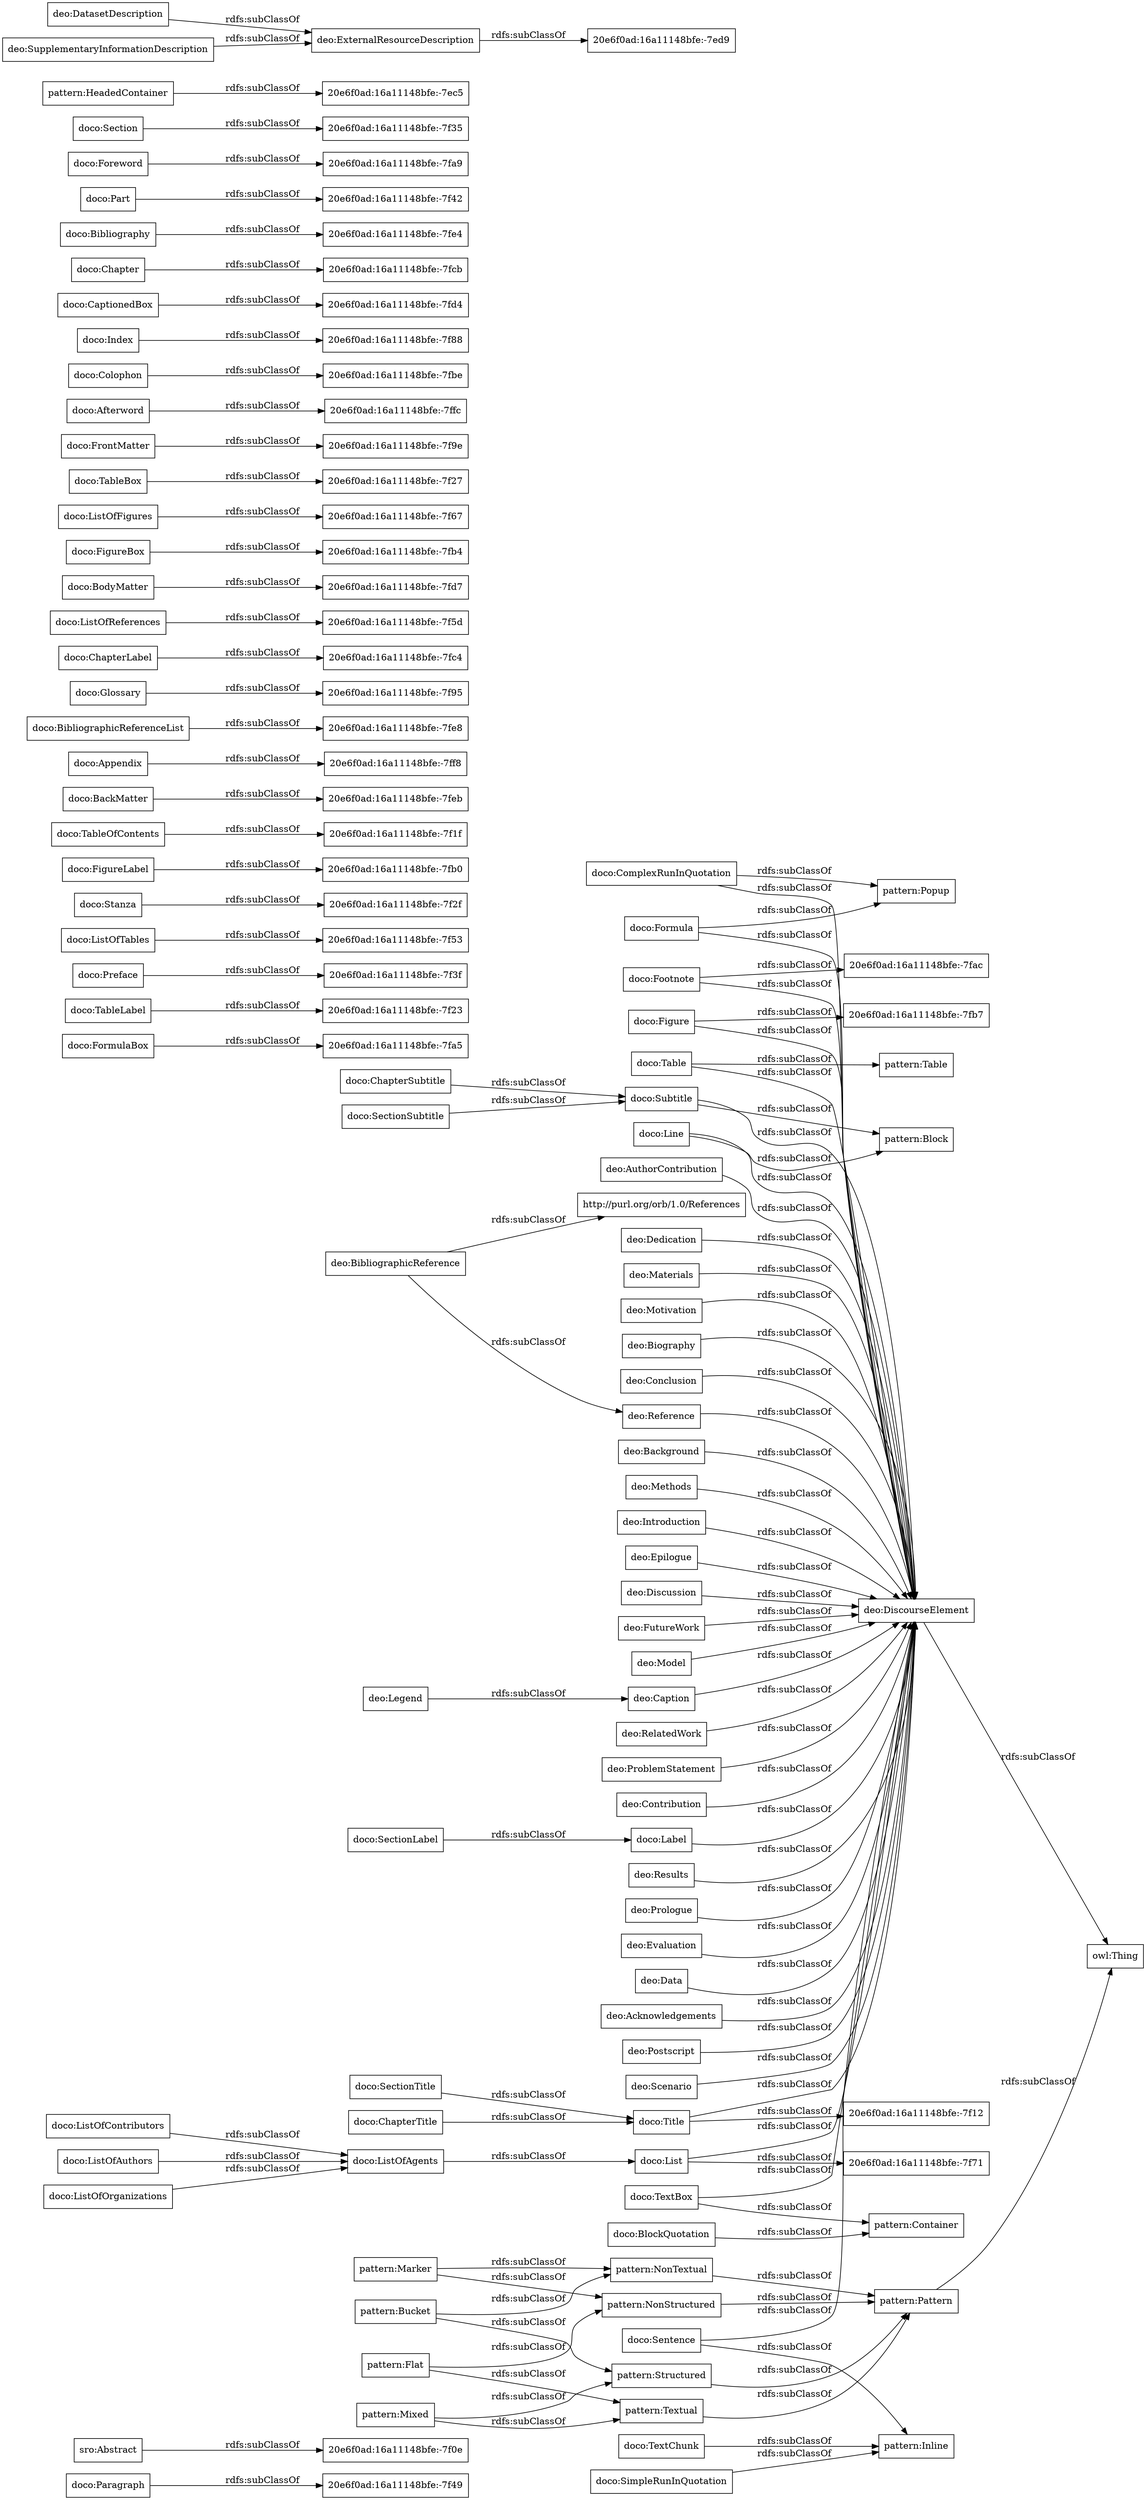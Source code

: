 digraph ar2dtool_diagram { 
rankdir=LR;
size="1000"
node [shape = rectangle, color="black"]; "20e6f0ad:16a11148bfe:-7f49" "20e6f0ad:16a11148bfe:-7f0e" "pattern:Popup" "doco:FormulaBox" "doco:TableLabel" "doco:Sentence" "doco:ListOfContributors" "pattern:Container" "doco:Preface" "doco:ListOfAuthors" "20e6f0ad:16a11148bfe:-7f53" "20e6f0ad:16a11148bfe:-7f23" "20e6f0ad:16a11148bfe:-7f12" "doco:Stanza" "doco:Footnote" "pattern:Block" "20e6f0ad:16a11148bfe:-7fb0" "doco:ComplexRunInQuotation" "20e6f0ad:16a11148bfe:-7f1f" "doco:SectionTitle" "doco:Figure" "deo:Caption" "20e6f0ad:16a11148bfe:-7feb" "20e6f0ad:16a11148bfe:-7ff8" "20e6f0ad:16a11148bfe:-7fe8" "20e6f0ad:16a11148bfe:-7f95" "20e6f0ad:16a11148bfe:-7fc4" "doco:Table" "20e6f0ad:16a11148bfe:-7f5d" "20e6f0ad:16a11148bfe:-7fd7" "doco:FigureBox" "doco:ListOfFigures" "doco:ListOfOrganizations" "doco:TableBox" "doco:FrontMatter" "doco:Label" "doco:TextChunk" "20e6f0ad:16a11148bfe:-7ffc" "20e6f0ad:16a11148bfe:-7f27" "doco:ChapterTitle" "doco:Line" "doco:Colophon" "20e6f0ad:16a11148bfe:-7fb4" "20e6f0ad:16a11148bfe:-7f88" "20e6f0ad:16a11148bfe:-7fac" "doco:FigureLabel" "doco:Formula" "doco:Appendix" "20e6f0ad:16a11148bfe:-7f3f" "deo:DiscourseElement" "doco:CaptionedBox" "sro:Abstract" "20e6f0ad:16a11148bfe:-7fcb" "doco:Title" "doco:Bibliography" "doco:BibliographicReferenceList" "doco:Afterword" "20e6f0ad:16a11148bfe:-7fd4" "doco:BackMatter" "pattern:Table" "doco:Paragraph" "doco:SectionSubtitle" "doco:BodyMatter" "20e6f0ad:16a11148bfe:-7f9e" "doco:Part" "doco:ListOfTables" "doco:Subtitle" "doco:ListOfAgents" "doco:BlockQuotation" "doco:TextBox" "pattern:Pattern" "20e6f0ad:16a11148bfe:-7f67" "doco:ChapterLabel" "doco:Index" "doco:Foreword" "doco:SimpleRunInQuotation" "doco:Section" "20e6f0ad:16a11148bfe:-7fa5" "doco:ListOfReferences" "doco:ChapterSubtitle" "doco:Chapter" "20e6f0ad:16a11148bfe:-7f71" "20e6f0ad:16a11148bfe:-7fb7" "pattern:Inline" "20e6f0ad:16a11148bfe:-7fbe" "deo:Reference" "20e6f0ad:16a11148bfe:-7fa9" "doco:Glossary" "20e6f0ad:16a11148bfe:-7f35" "20e6f0ad:16a11148bfe:-7f42" "doco:List" "20e6f0ad:16a11148bfe:-7fe4" "20e6f0ad:16a11148bfe:-7f2f" "doco:TableOfContents" "deo:BibliographicReference" "pattern:HeadedContainer" "doco:SectionLabel" "deo:Evaluation" "deo:Data" "deo:Acknowledgements" "deo:Postscript" "deo:Scenario" "deo:AuthorContribution" "deo:Dedication" "deo:Materials" "deo:Motivation" "20e6f0ad:16a11148bfe:-7ed9" "deo:Biography" "deo:Conclusion" "deo:Background" "deo:Methods" "deo:Introduction" "deo:Epilogue" "deo:DatasetDescription" "deo:Discussion" "deo:FutureWork" "deo:Model" "deo:RelatedWork" "deo:ProblemStatement" "deo:Legend" "http://purl.org/orb/1.0/References" "deo:Contribution" "deo:Results" "owl:Thing" "deo:SupplementaryInformationDescription" "deo:ExternalResourceDescription" "deo:Prologue" "pattern:Mixed" "pattern:Bucket" "pattern:NonTextual" "20e6f0ad:16a11148bfe:-7ec5" "pattern:Textual" "pattern:NonStructured" "pattern:Flat" "pattern:Marker" "pattern:Structured" ; /*classes style*/
	"deo:Model" -> "deo:DiscourseElement" [ label = "rdfs:subClassOf" ];
	"doco:Table" -> "pattern:Table" [ label = "rdfs:subClassOf" ];
	"doco:Table" -> "deo:DiscourseElement" [ label = "rdfs:subClassOf" ];
	"doco:Formula" -> "pattern:Popup" [ label = "rdfs:subClassOf" ];
	"doco:Formula" -> "deo:DiscourseElement" [ label = "rdfs:subClassOf" ];
	"doco:Section" -> "20e6f0ad:16a11148bfe:-7f35" [ label = "rdfs:subClassOf" ];
	"deo:Introduction" -> "deo:DiscourseElement" [ label = "rdfs:subClassOf" ];
	"doco:Label" -> "deo:DiscourseElement" [ label = "rdfs:subClassOf" ];
	"doco:Colophon" -> "20e6f0ad:16a11148bfe:-7fbe" [ label = "rdfs:subClassOf" ];
	"doco:BackMatter" -> "20e6f0ad:16a11148bfe:-7feb" [ label = "rdfs:subClassOf" ];
	"deo:Contribution" -> "deo:DiscourseElement" [ label = "rdfs:subClassOf" ];
	"deo:SupplementaryInformationDescription" -> "deo:ExternalResourceDescription" [ label = "rdfs:subClassOf" ];
	"deo:Dedication" -> "deo:DiscourseElement" [ label = "rdfs:subClassOf" ];
	"pattern:Mixed" -> "pattern:Textual" [ label = "rdfs:subClassOf" ];
	"pattern:Mixed" -> "pattern:Structured" [ label = "rdfs:subClassOf" ];
	"doco:TextBox" -> "pattern:Container" [ label = "rdfs:subClassOf" ];
	"doco:TextBox" -> "deo:DiscourseElement" [ label = "rdfs:subClassOf" ];
	"deo:Results" -> "deo:DiscourseElement" [ label = "rdfs:subClassOf" ];
	"deo:Acknowledgements" -> "deo:DiscourseElement" [ label = "rdfs:subClassOf" ];
	"doco:ComplexRunInQuotation" -> "pattern:Popup" [ label = "rdfs:subClassOf" ];
	"doco:ComplexRunInQuotation" -> "deo:DiscourseElement" [ label = "rdfs:subClassOf" ];
	"deo:Postscript" -> "deo:DiscourseElement" [ label = "rdfs:subClassOf" ];
	"doco:FormulaBox" -> "20e6f0ad:16a11148bfe:-7fa5" [ label = "rdfs:subClassOf" ];
	"pattern:NonStructured" -> "pattern:Pattern" [ label = "rdfs:subClassOf" ];
	"doco:TableBox" -> "20e6f0ad:16a11148bfe:-7f27" [ label = "rdfs:subClassOf" ];
	"deo:ExternalResourceDescription" -> "20e6f0ad:16a11148bfe:-7ed9" [ label = "rdfs:subClassOf" ];
	"doco:ListOfOrganizations" -> "doco:ListOfAgents" [ label = "rdfs:subClassOf" ];
	"deo:BibliographicReference" -> "http://purl.org/orb/1.0/References" [ label = "rdfs:subClassOf" ];
	"deo:BibliographicReference" -> "deo:Reference" [ label = "rdfs:subClassOf" ];
	"doco:TableOfContents" -> "20e6f0ad:16a11148bfe:-7f1f" [ label = "rdfs:subClassOf" ];
	"doco:ListOfAgents" -> "doco:List" [ label = "rdfs:subClassOf" ];
	"doco:Chapter" -> "20e6f0ad:16a11148bfe:-7fcb" [ label = "rdfs:subClassOf" ];
	"doco:BlockQuotation" -> "pattern:Container" [ label = "rdfs:subClassOf" ];
	"pattern:Pattern" -> "owl:Thing" [ label = "rdfs:subClassOf" ];
	"deo:Evaluation" -> "deo:DiscourseElement" [ label = "rdfs:subClassOf" ];
	"doco:Line" -> "pattern:Block" [ label = "rdfs:subClassOf" ];
	"doco:Line" -> "deo:DiscourseElement" [ label = "rdfs:subClassOf" ];
	"deo:Materials" -> "deo:DiscourseElement" [ label = "rdfs:subClassOf" ];
	"doco:SectionTitle" -> "doco:Title" [ label = "rdfs:subClassOf" ];
	"deo:Legend" -> "deo:Caption" [ label = "rdfs:subClassOf" ];
	"doco:Afterword" -> "20e6f0ad:16a11148bfe:-7ffc" [ label = "rdfs:subClassOf" ];
	"doco:ChapterTitle" -> "doco:Title" [ label = "rdfs:subClassOf" ];
	"doco:SectionSubtitle" -> "doco:Subtitle" [ label = "rdfs:subClassOf" ];
	"deo:Background" -> "deo:DiscourseElement" [ label = "rdfs:subClassOf" ];
	"doco:TextChunk" -> "pattern:Inline" [ label = "rdfs:subClassOf" ];
	"doco:BibliographicReferenceList" -> "20e6f0ad:16a11148bfe:-7fe8" [ label = "rdfs:subClassOf" ];
	"doco:Sentence" -> "pattern:Inline" [ label = "rdfs:subClassOf" ];
	"doco:Sentence" -> "deo:DiscourseElement" [ label = "rdfs:subClassOf" ];
	"doco:BodyMatter" -> "20e6f0ad:16a11148bfe:-7fd7" [ label = "rdfs:subClassOf" ];
	"doco:List" -> "20e6f0ad:16a11148bfe:-7f71" [ label = "rdfs:subClassOf" ];
	"doco:List" -> "deo:DiscourseElement" [ label = "rdfs:subClassOf" ];
	"doco:Index" -> "20e6f0ad:16a11148bfe:-7f88" [ label = "rdfs:subClassOf" ];
	"doco:SimpleRunInQuotation" -> "pattern:Inline" [ label = "rdfs:subClassOf" ];
	"doco:FrontMatter" -> "20e6f0ad:16a11148bfe:-7f9e" [ label = "rdfs:subClassOf" ];
	"deo:Prologue" -> "deo:DiscourseElement" [ label = "rdfs:subClassOf" ];
	"deo:Data" -> "deo:DiscourseElement" [ label = "rdfs:subClassOf" ];
	"doco:ListOfAuthors" -> "doco:ListOfAgents" [ label = "rdfs:subClassOf" ];
	"doco:Footnote" -> "20e6f0ad:16a11148bfe:-7fac" [ label = "rdfs:subClassOf" ];
	"doco:Footnote" -> "deo:DiscourseElement" [ label = "rdfs:subClassOf" ];
	"deo:RelatedWork" -> "deo:DiscourseElement" [ label = "rdfs:subClassOf" ];
	"doco:Figure" -> "20e6f0ad:16a11148bfe:-7fb7" [ label = "rdfs:subClassOf" ];
	"doco:Figure" -> "deo:DiscourseElement" [ label = "rdfs:subClassOf" ];
	"doco:ListOfReferences" -> "20e6f0ad:16a11148bfe:-7f5d" [ label = "rdfs:subClassOf" ];
	"doco:ListOfContributors" -> "doco:ListOfAgents" [ label = "rdfs:subClassOf" ];
	"doco:Stanza" -> "20e6f0ad:16a11148bfe:-7f2f" [ label = "rdfs:subClassOf" ];
	"doco:Appendix" -> "20e6f0ad:16a11148bfe:-7ff8" [ label = "rdfs:subClassOf" ];
	"doco:FigureLabel" -> "20e6f0ad:16a11148bfe:-7fb0" [ label = "rdfs:subClassOf" ];
	"pattern:Textual" -> "pattern:Pattern" [ label = "rdfs:subClassOf" ];
	"pattern:Marker" -> "pattern:NonStructured" [ label = "rdfs:subClassOf" ];
	"pattern:Marker" -> "pattern:NonTextual" [ label = "rdfs:subClassOf" ];
	"deo:Scenario" -> "deo:DiscourseElement" [ label = "rdfs:subClassOf" ];
	"deo:Epilogue" -> "deo:DiscourseElement" [ label = "rdfs:subClassOf" ];
	"pattern:HeadedContainer" -> "20e6f0ad:16a11148bfe:-7ec5" [ label = "rdfs:subClassOf" ];
	"doco:Preface" -> "20e6f0ad:16a11148bfe:-7f3f" [ label = "rdfs:subClassOf" ];
	"pattern:Flat" -> "pattern:NonStructured" [ label = "rdfs:subClassOf" ];
	"pattern:Flat" -> "pattern:Textual" [ label = "rdfs:subClassOf" ];
	"deo:DatasetDescription" -> "deo:ExternalResourceDescription" [ label = "rdfs:subClassOf" ];
	"deo:Discussion" -> "deo:DiscourseElement" [ label = "rdfs:subClassOf" ];
	"deo:Biography" -> "deo:DiscourseElement" [ label = "rdfs:subClassOf" ];
	"doco:SectionLabel" -> "doco:Label" [ label = "rdfs:subClassOf" ];
	"deo:ProblemStatement" -> "deo:DiscourseElement" [ label = "rdfs:subClassOf" ];
	"doco:Title" -> "20e6f0ad:16a11148bfe:-7f12" [ label = "rdfs:subClassOf" ];
	"doco:Title" -> "deo:DiscourseElement" [ label = "rdfs:subClassOf" ];
	"pattern:Bucket" -> "pattern:NonTextual" [ label = "rdfs:subClassOf" ];
	"pattern:Bucket" -> "pattern:Structured" [ label = "rdfs:subClassOf" ];
	"doco:ChapterLabel" -> "20e6f0ad:16a11148bfe:-7fc4" [ label = "rdfs:subClassOf" ];
	"doco:Part" -> "20e6f0ad:16a11148bfe:-7f42" [ label = "rdfs:subClassOf" ];
	"doco:Paragraph" -> "20e6f0ad:16a11148bfe:-7f49" [ label = "rdfs:subClassOf" ];
	"doco:Subtitle" -> "pattern:Block" [ label = "rdfs:subClassOf" ];
	"doco:Subtitle" -> "deo:DiscourseElement" [ label = "rdfs:subClassOf" ];
	"pattern:NonTextual" -> "pattern:Pattern" [ label = "rdfs:subClassOf" ];
	"doco:Foreword" -> "20e6f0ad:16a11148bfe:-7fa9" [ label = "rdfs:subClassOf" ];
	"deo:Caption" -> "deo:DiscourseElement" [ label = "rdfs:subClassOf" ];
	"sro:Abstract" -> "20e6f0ad:16a11148bfe:-7f0e" [ label = "rdfs:subClassOf" ];
	"doco:Bibliography" -> "20e6f0ad:16a11148bfe:-7fe4" [ label = "rdfs:subClassOf" ];
	"doco:ListOfFigures" -> "20e6f0ad:16a11148bfe:-7f67" [ label = "rdfs:subClassOf" ];
	"doco:CaptionedBox" -> "20e6f0ad:16a11148bfe:-7fd4" [ label = "rdfs:subClassOf" ];
	"deo:Reference" -> "deo:DiscourseElement" [ label = "rdfs:subClassOf" ];
	"deo:Methods" -> "deo:DiscourseElement" [ label = "rdfs:subClassOf" ];
	"deo:Motivation" -> "deo:DiscourseElement" [ label = "rdfs:subClassOf" ];
	"pattern:Structured" -> "pattern:Pattern" [ label = "rdfs:subClassOf" ];
	"deo:AuthorContribution" -> "deo:DiscourseElement" [ label = "rdfs:subClassOf" ];
	"deo:Conclusion" -> "deo:DiscourseElement" [ label = "rdfs:subClassOf" ];
	"doco:ListOfTables" -> "20e6f0ad:16a11148bfe:-7f53" [ label = "rdfs:subClassOf" ];
	"deo:FutureWork" -> "deo:DiscourseElement" [ label = "rdfs:subClassOf" ];
	"doco:TableLabel" -> "20e6f0ad:16a11148bfe:-7f23" [ label = "rdfs:subClassOf" ];
	"doco:FigureBox" -> "20e6f0ad:16a11148bfe:-7fb4" [ label = "rdfs:subClassOf" ];
	"doco:Glossary" -> "20e6f0ad:16a11148bfe:-7f95" [ label = "rdfs:subClassOf" ];
	"deo:DiscourseElement" -> "owl:Thing" [ label = "rdfs:subClassOf" ];
	"doco:ChapterSubtitle" -> "doco:Subtitle" [ label = "rdfs:subClassOf" ];

}
